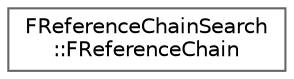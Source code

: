 digraph "Graphical Class Hierarchy"
{
 // INTERACTIVE_SVG=YES
 // LATEX_PDF_SIZE
  bgcolor="transparent";
  edge [fontname=Helvetica,fontsize=10,labelfontname=Helvetica,labelfontsize=10];
  node [fontname=Helvetica,fontsize=10,shape=box,height=0.2,width=0.4];
  rankdir="LR";
  Node0 [id="Node000000",label="FReferenceChainSearch\l::FReferenceChain",height=0.2,width=0.4,color="grey40", fillcolor="white", style="filled",URL="$dc/dcc/classFReferenceChainSearch_1_1FReferenceChain.html",tooltip="Reference chain."];
}
